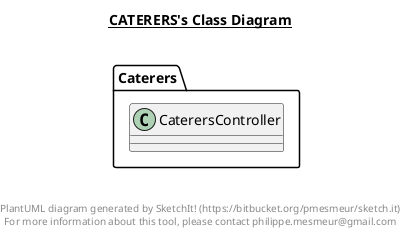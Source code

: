 @startuml

title __CATERERS's Class Diagram__\n

  namespace Caterers {
    class Caterers.CaterersController {
    }
  }
  



right footer


PlantUML diagram generated by SketchIt! (https://bitbucket.org/pmesmeur/sketch.it)
For more information about this tool, please contact philippe.mesmeur@gmail.com
endfooter

@enduml
